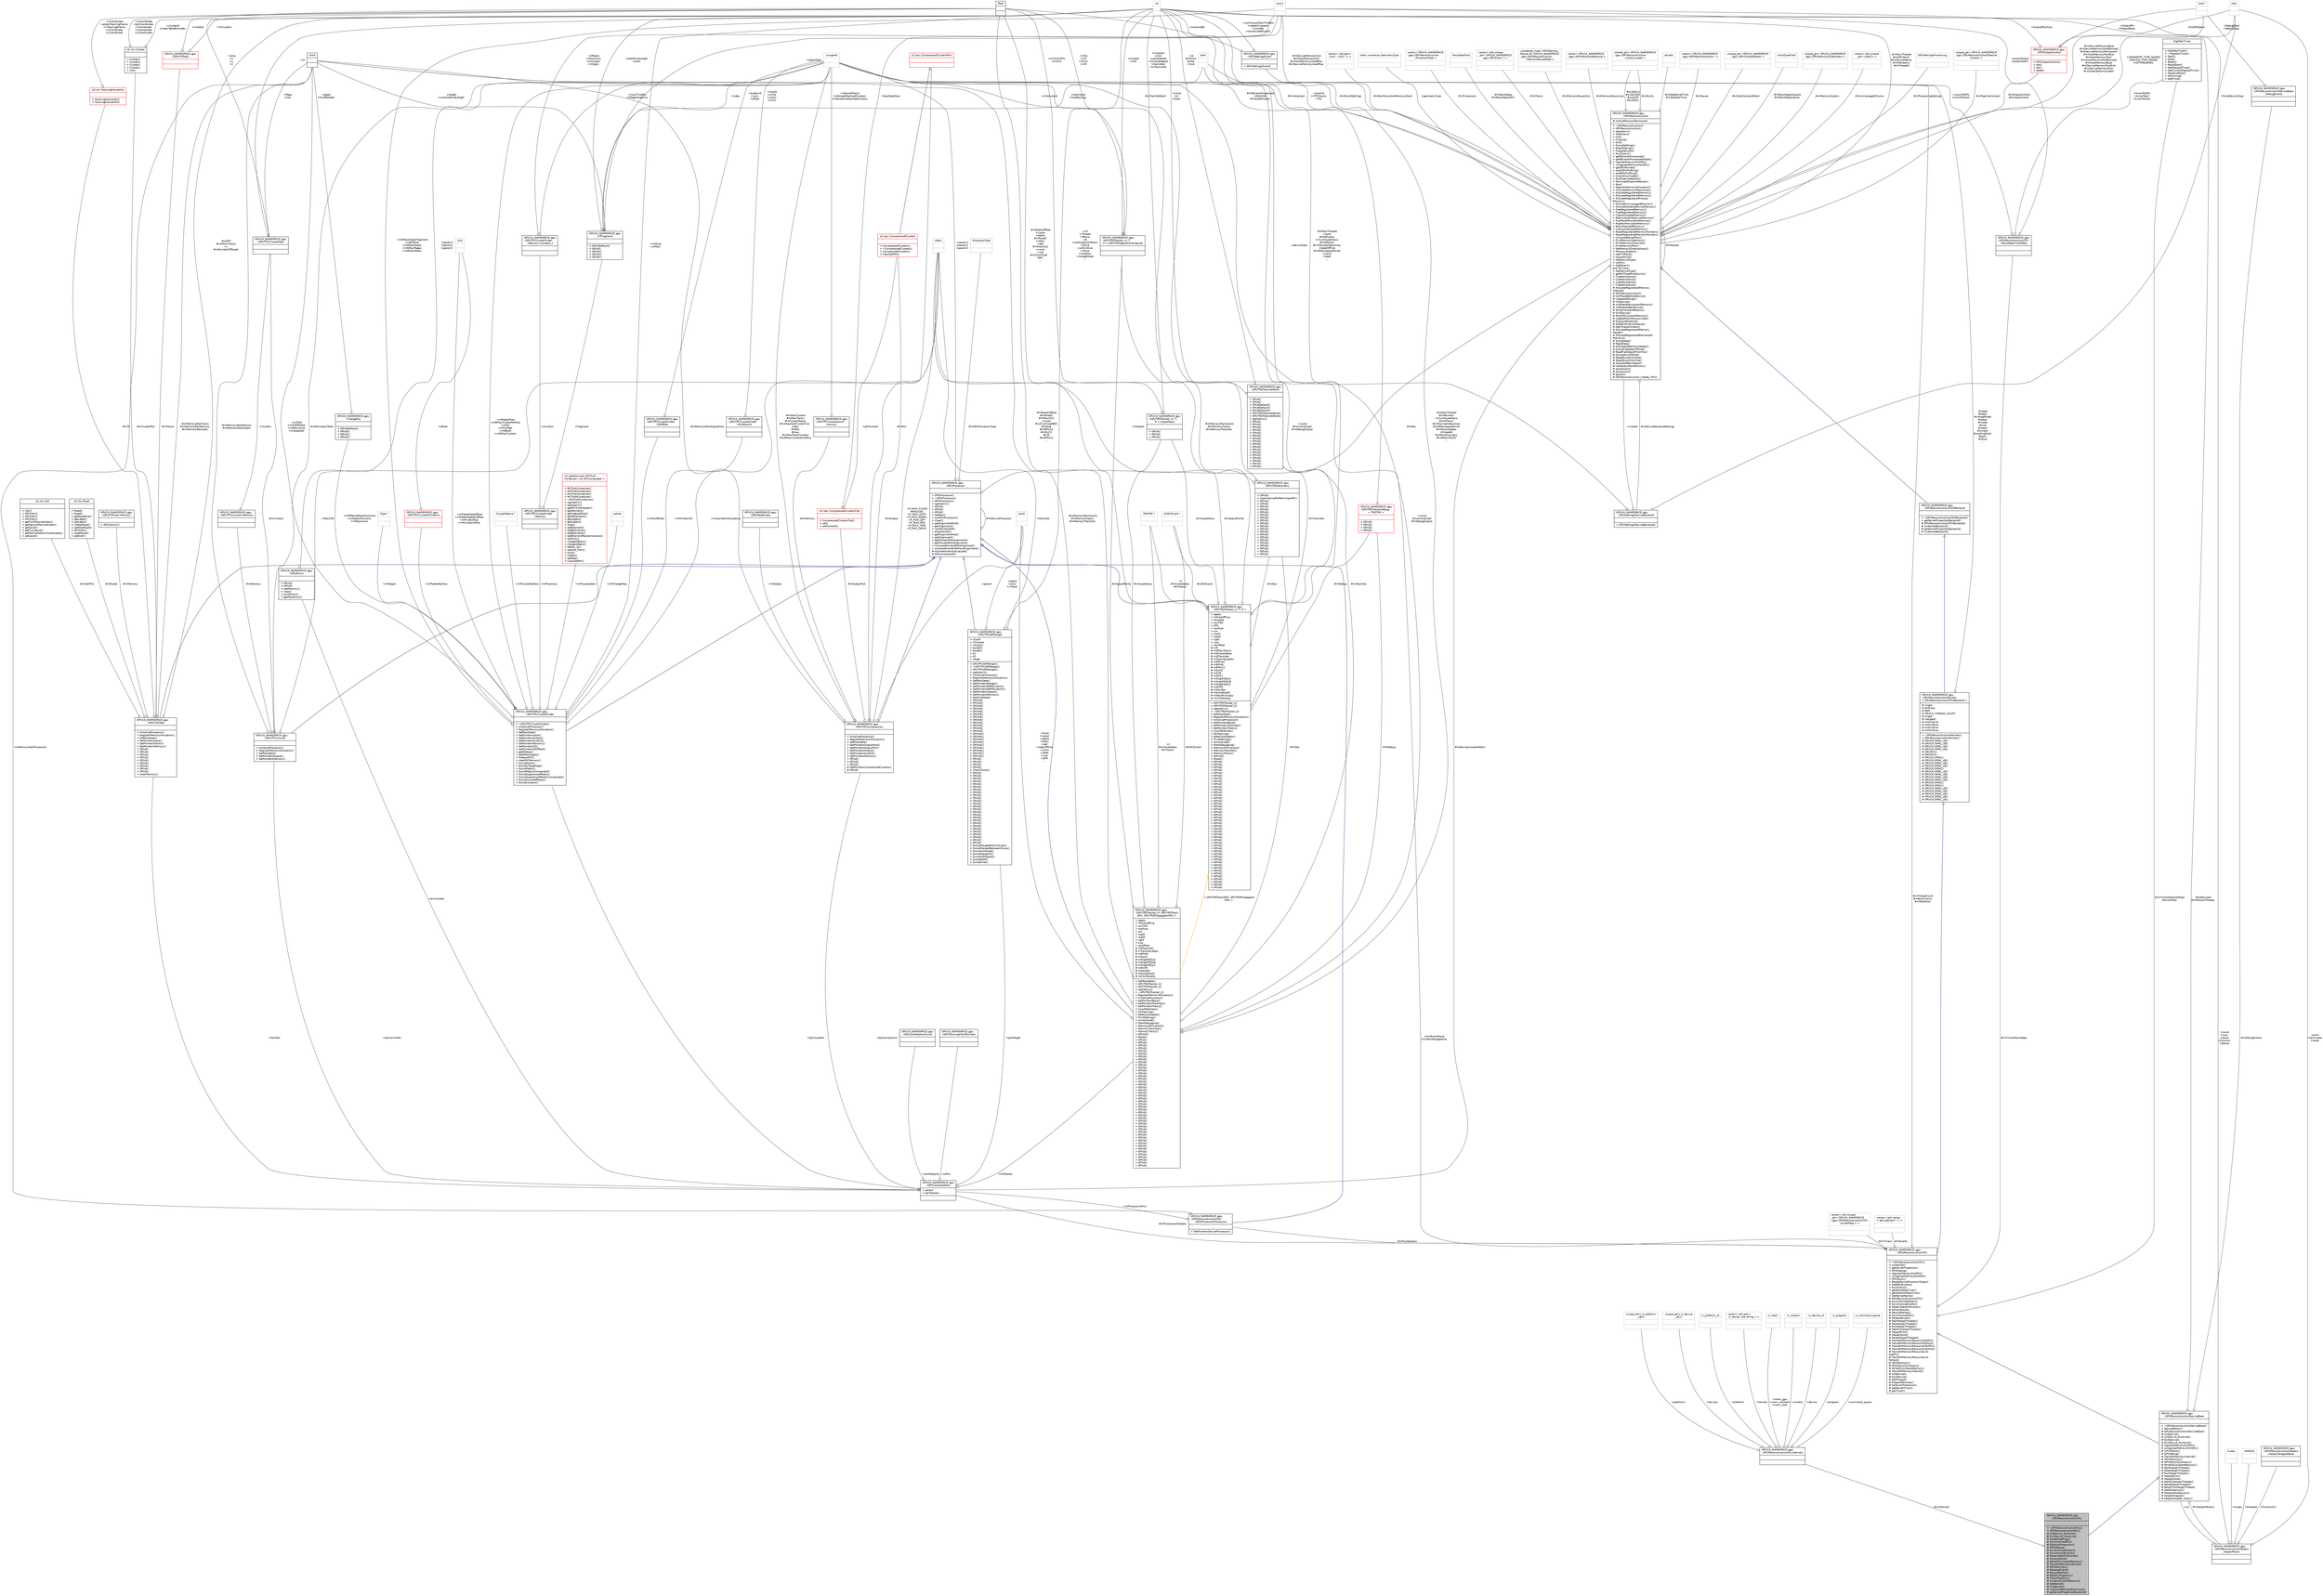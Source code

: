digraph "GPUCA_NAMESPACE::gpu::GPUReconstructionOCL"
{
 // INTERACTIVE_SVG=YES
  bgcolor="transparent";
  edge [fontname="Helvetica",fontsize="10",labelfontname="Helvetica",labelfontsize="10"];
  node [fontname="Helvetica",fontsize="10",shape=record];
  Node8 [label="{GPUCA_NAMESPACE::gpu\l::GPUReconstructionOCL\n||+ ~GPUReconstructionOCL()\l+ GPUReconstructionOCL()\l# InitDevice_Runtime()\l# ExitDevice_Runtime()\l# UpdateSettings()\l# SynchronizeGPU()\l# DoStuckProtection()\l# GPUDebug()\l# SynchronizeStream()\l# SynchronizeEvents()\l# StreamWaitForEvents()\l# IsEventDone()\l# WriteToConstantMemory()\l# TransferMemoryInternal()\l# GPUMemCpy()\l# ReleaseEvent()\l# RecordMarker()\l# GetOCLPrograms()\l# CheckPlatform()\l# ContextForAllPlatforms()\l# AddKernel()\l# FindKernel()\l# runKernelBackendCommon()\l# getKernelPropertiesBackend()\l}",height=0.2,width=0.4,color="black", fillcolor="grey75", style="filled", fontcolor="black"];
  Node9 -> Node8 [dir="back",color="midnightblue",fontsize="10",style="solid",arrowtail="onormal",fontname="Helvetica"];
  Node9 [label="{GPUCA_NAMESPACE::gpu\l::GPUReconstructionDeviceBase\n||+ ~GPUReconstructionDeviceBase()\l+ DeviceParam()\l# GPUReconstructionDeviceBase()\l# InitDevice()\l# InitDevice_Runtime()\l# ExitDevice()\l# ExitDevice_Runtime()\l# registerMemoryForGPU()\l# unregisterMemoryForGPU()\l# CPUTracker()\l# GPUDebug()\l# TransferMemoryInternal()\l# GPUMemCpy()\l# GPUMemCpyAlways()\l# WriteToConstantMemory()\l# StartHelperThreads()\l# StopHelperThreads()\l# RunHelperThreads()\l# HelperError()\l# HelperDone()\l# WaitForHelperThreads()\l# ResetHelperThreads()\l# ResetThisHelperThread()\l# GetGlobalLock()\l# ReleaseGlobalLock()\l# helperWrapper()\l# helperWrapper_static()\l}",height=0.2,width=0.4,color="black",URL="$d8/dcf/classGPUCA__NAMESPACE_1_1gpu_1_1GPUReconstructionDeviceBase.html"];
  Node10 -> Node9 [dir="back",color="midnightblue",fontsize="10",style="solid",arrowtail="onormal",fontname="Helvetica"];
  Node10 [label="{GPUCA_NAMESPACE::gpu\l::GPUReconstructionCPU\n||+ ~GPUReconstructionCPU()\l+ runKernel()\l+ getKernelProperties()\l+ GPUDebug()\l+ registerMemoryForGPU()\l+ unregisterMemoryForGPU()\l+ GPUStuck()\l+ ResetDeviceProcessorTypes()\l+ AddGPUEvents()\l+ RunChains()\l+ getRecoStepTimer()\l+ getGeneralStepTimer()\l+ GetKernelName()\l# GPUReconstructionCPU()\l# SynchronizeStream()\l# SynchronizeEvents()\l# StreamWaitForEvents()\l# IsEventDone()\l# RecordMarker()\l# SynchronizeGPU()\l# ReleaseEvent()\l# StartHelperThreads()\l# StopHelperThreads()\l# RunHelperThreads()\l# WaitForHelperThreads()\l# HelperError()\l# HelperDone()\l# ResetHelperThreads()\l# TransferMemoryResourceToGPU()\l# TransferMemoryResourceToHost()\l# TransferMemoryResourcesToGPU()\l# TransferMemoryResourcesToHost()\l# TransferMemoryResourceLink\lToGPU()\l# TransferMemoryResourceLink\lToHost()\l# GPUMemCpy()\l# GPUMemCpyAlways()\l# WriteToConstantMemory()\l# TransferMemoryInternal()\l# InitDevice()\l# ExitDevice()\l# GetThread()\l# PrepareTextures()\l# DoStuckProtection()\l# getKernelTimer()\l# getTimer()\l}",height=0.2,width=0.4,color="black",URL="$db/d88/classGPUCA__NAMESPACE_1_1gpu_1_1GPUReconstructionCPU.html"];
  Node11 -> Node10 [dir="back",color="midnightblue",fontsize="10",style="solid",arrowtail="onormal",fontname="Helvetica"];
  Node11 [label="{GPUCA_NAMESPACE::gpu\l::GPUReconstructionKernels\l\< GPUReconstructionCPUBackend \>\n|# single\l# allSlices\l# REG\l# GPUCA_THREAD_COUNT\l# single\l# mergeAll\l# withinSlice\l# withinSlice\l# withinSlice\l# withinSlice\l|+ ~GPUReconstructionKernels()\l+ GPUReconstructionKernels()\l# GPUCA_KRNL_LB()\l# GPUCA_KRNL_LB()\l# GPUCA_KRNL_LB()\l# GPUCA_KRNL_LB()\l# GPUPtr1()\l# GPUPtr2()\l# GPUCA_KRNL()\l# GPUCA_KRNL_LB()\l# GPUCA_KRNL_LB()\l# GPUCA_KRNL_LB()\l# GPUCA_KRNL()\l# GPUCA_KRNL_LB()\l# GPUCA_KRNL_LB()\l# GPUCA_KRNL_LB()\l# GPUCA_KRNL_LB()\l# GPUCA_KRNL()\l# GPUCA_KRNL()\l# GPUCA_KRNL_LB()\l# GPUCA_KRNL_LB()\l# GPUCA_KRNL_LB()\l# GPUCA_KRNL_LB()\l# GPUCA_KRNL_LB()\l}",height=0.2,width=0.4,color="black",URL="$d2/dc7/classGPUCA__NAMESPACE_1_1gpu_1_1GPUReconstructionKernels_3_01GPUReconstructionCPUBackend_01_4.html"];
  Node12 -> Node11 [dir="back",color="midnightblue",fontsize="10",style="solid",arrowtail="onormal",fontname="Helvetica"];
  Node12 [label="{GPUCA_NAMESPACE::gpu\l::GPUReconstructionCPUBackend\n||+ ~GPUReconstructionCPUBackend()\l+ getKernelPropertiesBackend()\l# GPUReconstructionCPUBackend()\l# runKernelBackend()\l# getKernelPropertiesBackend()\l# runKernelBackend()\l}",height=0.2,width=0.4,color="black",URL="$d2/d24/classGPUCA__NAMESPACE_1_1gpu_1_1GPUReconstructionCPUBackend.html"];
  Node13 -> Node12 [dir="back",color="midnightblue",fontsize="10",style="solid",arrowtail="onormal",fontname="Helvetica"];
  Node13 [label="{GPUCA_NAMESPACE::gpu\l::GPUReconstruction\n|# mHostMemoryPermanent\l|+ ~GPUReconstruction()\l+ GPUReconstruction()\l+ operator=()\l+ AddChain()\l+ Init()\l+ Finalize()\l+ Exit()\l+ DumpSettings()\l+ ReadSettings()\l+ PrepareEvent()\l+ RunChains()\l+ getNEventsProcessed()\l+ getNEventsProcessedInStat()\l+ registerMemoryForGPU()\l+ unregisterMemoryForGPU()\l+ getGPUPointer()\l+ startGPUProfiling()\l+ endGPUProfiling()\l+ CheckErrorCodes()\l+ RunPipelineWorker()\l+ TerminatePipelineWorker()\l+ Res()\l+ RegisterMemoryAllocation()\l+ AllocateMemoryResources()\l+ AllocateRegisteredMemory()\l+ AllocateRegisteredMemory()\l+ AllocateRegisteredForeign\lMemory()\l+ AllocateUnmanagedMemory()\l+ AllocateVolatileDeviceMemory()\l+ FreeRegisteredMemory()\l+ FreeRegisteredMemory()\l+ ClearAllocatedMemory()\l+ ReturnVolatileDeviceMemory()\l+ PushNonPersistentMemory()\l+ PopNonPersistentMemory()\l+ BlockStackedMemory()\l+ UnblockStackedMemory()\l+ ResetRegisteredMemoryPointers()\l+ ResetRegisteredMemoryPointers()\l+ ComputeReuseMax()\l+ PrintMemoryStatistics()\l+ PrintMemoryOverview()\l+ PrintMemoryMax()\l+ SetMemoryExternalInput()\l+ MemoryScalers()\l+ GetITSTraits()\l+ slavesExist()\l+ GetDeviceType()\l+ IsGPU()\l+ GetParam()\land 30 more...\l+ GetDeviceType()\l+ getNIOTypeMultiplicity()\l+ CreateInstance()\l+ CreateInstance()\l+ CreateInstance()\l+ CreateInstance()\l# AllocateRegisteredMemory\lInternal()\l# GPUReconstruction()\l# InitPhaseBeforeDevice()\l# UpdateSettings()\l# InitDevice()\l# InitPhasePermanentMemory()\l# InitPhaseAfterDevice()\l# WriteConstantParams()\l# ExitDevice()\l# WriteToConstantMemory()\l# UpdateMaxMemoryUsed()\l# EnqueuePipeline()\l# GetNextChainInQueue()\l# GetThreadContext()\l# AllocateRegisteredMemory\lHelper()\l# AllocateRegisteredPermanent\lMemory()\l# DumpData()\l# ReadData()\l# AllocateIOMemoryHelper()\l# DumpFlatObjectToFile()\l# ReadFlatObjectFromFile()\l# DumpStructToFile()\l# ReadStructFromFile()\l# ReadStructFromFile()\l# AvailableRecoSteps()\l# CanQueryMaxMemory()\l# processors()\l# processors()\l# param()\l# GPUReconstruction_Create_CPU()\l}",height=0.2,width=0.4,color="black",URL="$d6/df4/classGPUCA__NAMESPACE_1_1gpu_1_1GPUReconstruction.html"];
  Node14 -> Node13 [color="grey25",fontsize="10",style="solid",label=" #mUnmanagedChunks" ,arrowhead="odiamond",fontname="Helvetica"];
  Node14 [label="{vector\< std::unique\l_ptr\< char[]\> \>\n||}",height=0.2,width=0.4,color="grey75"];
  Node13 -> Node13 [color="grey25",fontsize="10",style="solid",label=" #mMaster" ,arrowhead="odiamond",fontname="Helvetica"];
  Node15 -> Node13 [color="grey25",fontsize="10",style="solid",label=" #mMemoryResources" ,arrowhead="odiamond",fontname="Helvetica"];
  Node15 [label="{vector\< GPUCA_NAMESPACE\l::gpu::GPUMemoryResource \>\n||}",height=0.2,width=0.4,color="grey75"];
  Node16 -> Node13 [color="grey25",fontsize="10",style="solid",label=" #sLibOCL2\n#sLibCUDA\n#sLibHIP\n#sLibOCL" ,arrowhead="odiamond",fontname="Helvetica"];
  Node16 [label="{shared_ptr\< GPUCA_NAMESPACE\l::gpu::GPUReconstruction\l::LibraryLoader \>\n||}",height=0.2,width=0.4,color="grey75"];
  Node17 -> Node13 [color="grey25",fontsize="10",style="solid",label=" #mStatKernelTime\n#mStatWallTime" ,arrowhead="odiamond",fontname="Helvetica"];
  Node17 [label="{double\n||}",height=0.2,width=0.4,color="grey75"];
  Node18 -> Node13 [color="grey25",fontsize="10",style="solid",label=" #mSlaves" ,arrowhead="odiamond",fontname="Helvetica"];
  Node18 [label="{vector\< GPUCA_NAMESPACE\l::gpu::GPUReconstruction * \>\n||}",height=0.2,width=0.4,color="grey75"];
  Node19 -> Node13 [color="grey25",fontsize="10",style="solid",label=" #mHostConstantMem" ,arrowhead="odiamond",fontname="Helvetica"];
  Node19 [label="{unique_ptr\< GPUCA_NAMESPACE\l::gpu::GPUConstantMem \>\n||}",height=0.2,width=0.4,color="grey75"];
  Node20 -> Node13 [color="grey25",fontsize="10",style="solid",label=" #mRecoStepsOutputs\n#mRecoStepsInputs" ,arrowhead="odiamond",fontname="Helvetica"];
  Node20 [label="{InOutTypeField\n||}",height=0.2,width=0.4,color="grey75"];
  Node21 -> Node13 [color="grey25",fontsize="10",style="solid",label=" #mMemoryScalers" ,arrowhead="odiamond",fontname="Helvetica"];
  Node21 [label="{unique_ptr\< GPUCA_NAMESPACE\l::gpu::GPUMemorySizeScalers \>\n||}",height=0.2,width=0.4,color="grey75"];
  Node22 -> Node13 [color="grey25",fontsize="10",style="solid",label=" #mOutputControl\n#mInputControl" ,arrowhead="odiamond",fontname="Helvetica"];
  Node22 [label="{GPUCA_NAMESPACE::gpu\l::GPUOutputControl\n||+ GPUOutputControl()\l+ set()\l+ set()\l+ reset()\l}",height=0.2,width=0.4,color="red",URL="$d4/d7c/structGPUCA__NAMESPACE_1_1gpu_1_1GPUOutputControl.html"];
  Node24 -> Node22 [color="grey25",fontsize="10",style="solid",label=" +EndOfSpace" ,arrowhead="odiamond",fontname="Helvetica"];
  Node24 [label="{char\n||}",height=0.2,width=0.4,color="grey75"];
  Node25 -> Node22 [color="grey25",fontsize="10",style="solid",label=" +OutputMaxSize" ,arrowhead="odiamond",fontname="Helvetica"];
  Node25 [label="{size_t\n||}",height=0.2,width=0.4,color="grey75"];
  Node27 -> Node22 [color="grey25",fontsize="10",style="solid",label=" +OutputPtr\n+OutputBase" ,arrowhead="odiamond",fontname="Helvetica"];
  Node27 [label="{void *\n||}",height=0.2,width=0.4,color="grey75"];
  Node24 -> Node13 [color="grey25",fontsize="10",style="solid",label=" +GEOMETRY_TYPE_NAMES\n+DEVICE_TYPE_NAMES\n+IOTYPENAMES" ,arrowhead="odiamond",fontname="Helvetica"];
  Node16 -> Node13 [color="grey25",fontsize="10",style="solid",label=" #mMyLib" ,arrowhead="odiamond",fontname="Helvetica"];
  Node28 -> Node13 [color="grey25",fontsize="10",style="solid",label=" #mEventSettings" ,arrowhead="odiamond",fontname="Helvetica"];
  Node28 [label="{GPUCA_NAMESPACE::gpu\l::GPUSettingsEvent\n||+ GPUSettingsEvent()\l}",height=0.2,width=0.4,color="black",URL="$d0/d50/structGPUCA__NAMESPACE_1_1gpu_1_1GPUSettingsEvent.html"];
  Node29 -> Node28 [color="grey25",fontsize="10",style="solid",label=" +solenoidBz" ,arrowhead="odiamond",fontname="Helvetica"];
  Node29 [label="{float\n||}",height=0.2,width=0.4,color="black",URL="$d4/dc3/classfloat.html"];
  Node30 -> Node28 [color="grey25",fontsize="10",style="solid",label=" +continuousMaxTimeBin\n+needsClusterer\n+constBz\n+homemadeEvents" ,arrowhead="odiamond",fontname="Helvetica"];
  Node30 [label="{int\n||}",height=0.2,width=0.4,color="grey75"];
  Node25 -> Node13 [color="grey25",fontsize="10",style="solid",label=" #mDeviceMemorySize\n#mHostMemorySize\n#mHostMemoryUsedMax\n#mDeviceMemoryUsedMax" ,arrowhead="odiamond",fontname="Helvetica"];
  Node31 -> Node13 [color="grey25",fontsize="10",style="solid",label=" #mProcessingSettings" ,arrowhead="odiamond",fontname="Helvetica"];
  Node31 [label="{GPUSettingsProcessing\n||}",height=0.2,width=0.4,color="grey75"];
  Node32 -> Node13 [color="grey25",fontsize="10",style="solid",label=" #mDeviceConstantMem" ,arrowhead="odiamond",fontname="Helvetica"];
  Node32 [label="{GPUCA_NAMESPACE::gpu\l::GPUConstantMem\n|+ param\l+ tpcTrackers\l|}",height=0.2,width=0.4,color="black",URL="$dc/d57/structGPUCA__NAMESPACE_1_1gpu_1_1GPUConstantMem.html"];
  Node33 -> Node32 [color="grey25",fontsize="10",style="solid",label=" +tpcClusterer" ,arrowhead="odiamond",fontname="Helvetica"];
  Node33 [label="{GPUCA_NAMESPACE::gpu\l::GPUTPCClusterFinder\n||+ ~GPUTPCClusterFinder()\l+ InitializeProcessor()\l+ RegisterMemoryAllocation()\l+ SetMaxData()\l+ SetPointersInput()\l+ SetPointersOutput()\l+ SetPointersScratch()\l+ SetPointersMemory()\l+ SetPointersZS()\l+ SetPointersZSOffset()\l+ getNSteps()\l+ SetNMaxDigits()\l+ PrepareMC()\l+ clearMCMemory()\l+ DumpDigits()\l+ DumpChargeMap()\l+ DumpPeaks()\l+ DumpPeaksCompacted()\l+ DumpSuppressedPeaks()\l+ DumpSuppressedPeaksCompacted()\l+ DumpCountedPeaks()\l+ DumpClusters()\l}",height=0.2,width=0.4,color="black",URL="$da/dac/classGPUCA__NAMESPACE_1_1gpu_1_1GPUTPCClusterFinder.html"];
  Node34 -> Node33 [dir="back",color="midnightblue",fontsize="10",style="solid",arrowtail="onormal",fontname="Helvetica"];
  Node34 [label="{GPUCA_NAMESPACE::gpu\l::GPUProcessor\n||+ GPUProcessor()\l+ ~GPUProcessor()\l+ GPUProcessor()\l+ operator=()\l+ GPUd()\l+ GPUd()\l+ GPUd()\l+ GetRec()\l+ InitGPUProcessor()\l+ Clear()\l+ getAlignmentMod()\l+ getAlignment()\l+ nextMultipleOf()\l+ alignPointer()\l+ getAlignmentMod()\l+ getAlignment()\l+ getPointerWithAlignment()\l+ getPointerWithAlignment()\l+ computePointerWithAlignment()\l+ computePointerWithoutAlignment()\l# AllocateAndInitializeLate()\l# GPUconstantref()\l}",height=0.2,width=0.4,color="black",URL="$d0/dd7/classGPUCA__NAMESPACE_1_1gpu_1_1GPUProcessor.html"];
  Node13 -> Node34 [color="grey25",fontsize="10",style="solid",label=" #mRec" ,arrowhead="odiamond",fontname="Helvetica"];
  Node34 -> Node34 [color="grey25",fontsize="10",style="solid",label=" #mDeviceProcessor" ,arrowhead="odiamond",fontname="Helvetica"];
  Node35 -> Node34 [color="grey25",fontsize="10",style="solid",label=" #mGPUProcessorType" ,arrowhead="odiamond",fontname="Helvetica"];
  Node35 [label="{ProcessorType\n||}",height=0.2,width=0.4,color="grey75"];
  Node36 -> Node34 [color="grey25",fontsize="10",style="solid",label=" +param1\n+param2\n+param3" ,arrowhead="odiamond",fontname="Helvetica"];
  Node36 [label="{unsigned\n||}",height=0.2,width=0.4,color="grey75"];
  Node37 -> Node33 [color="grey25",fontsize="10",style="solid",label=" +mMinMaxCN" ,arrowhead="odiamond",fontname="Helvetica"];
  Node37 [label="{GPUCA_NAMESPACE::gpu\l::GPUTPCClusterFinder\l::MinMaxCN\n||}",height=0.2,width=0.4,color="black",URL="$dc/dc6/structGPUCA__NAMESPACE_1_1gpu_1_1GPUTPCClusterFinder_1_1MinMaxCN.html"];
  Node36 -> Node37 [color="grey25",fontsize="10",style="solid",label=" +maxN\n+minN\n+maxC\n+minC" ,arrowhead="odiamond",fontname="Helvetica"];
  Node38 -> Node33 [color="grey25",fontsize="10",style="solid",label=" +mPmemory" ,arrowhead="odiamond",fontname="Helvetica"];
  Node38 [label="{GPUCA_NAMESPACE::gpu\l::GPUTPCClusterFinder\l::Memory\n||}",height=0.2,width=0.4,color="black",URL="$d6/d9c/structGPUCA__NAMESPACE_1_1gpu_1_1GPUTPCClusterFinder_1_1Memory.html"];
  Node39 -> Node38 [color="grey25",fontsize="10",style="solid",label=" +counters" ,arrowhead="odiamond",fontname="Helvetica"];
  Node39 [label="{GPUCA_NAMESPACE::gpu\l::GPUTPCClusterFinder\l::Memory::counters_t\n||}",height=0.2,width=0.4,color="black",URL="$d6/d42/structGPUCA__NAMESPACE_1_1gpu_1_1GPUTPCClusterFinder_1_1Memory_1_1counters__t.html"];
  Node25 -> Node39 [color="grey25",fontsize="10",style="solid",label=" +nPeaks\n+nPositions\n+nClusters\n+nDigits" ,arrowhead="odiamond",fontname="Helvetica"];
  Node36 -> Node39 [color="grey25",fontsize="10",style="solid",label=" +maxTimeBin\n+nPagesSubslice" ,arrowhead="odiamond",fontname="Helvetica"];
  Node40 -> Node38 [color="grey25",fontsize="10",style="solid",label=" +fragment" ,arrowhead="odiamond",fontname="Helvetica"];
  Node40 [label="{GPUCA_NAMESPACE::gpu\l::CfFragment\n||+ GPUdDefault()\l+ GPUd()\l+ GPUdi()\l+ GPUdi()\l+ GPUdi()\l}",height=0.2,width=0.4,color="black",URL="$db/d3d/structGPUCA__NAMESPACE_1_1gpu_1_1CfFragment.html"];
  Node41 -> Node40 [color="grey25",fontsize="10",style="solid",label=" +length\n+maxSubSliceLength" ,arrowhead="odiamond",fontname="Helvetica"];
  Node41 [label="{short\n||}",height=0.2,width=0.4,color="black",URL="$dc/d10/classshort.html"];
  Node25 -> Node40 [color="grey25",fontsize="10",style="solid",label=" +digitsStart" ,arrowhead="odiamond",fontname="Helvetica"];
  Node30 -> Node40 [color="grey25",fontsize="10",style="solid",label=" +totalSliceLength\n+start" ,arrowhead="odiamond",fontname="Helvetica"];
  Node42 -> Node40 [color="grey25",fontsize="10",style="solid",label=" +hasFuture\n+hasBacklog" ,arrowhead="odiamond",fontname="Helvetica"];
  Node42 [label="{bool\n||}",height=0.2,width=0.4,color="grey75"];
  Node36 -> Node40 [color="grey25",fontsize="10",style="solid",label=" +index" ,arrowhead="odiamond",fontname="Helvetica"];
  Node43 -> Node33 [color="grey25",fontsize="10",style="solid",label=" +mPfilteredPeakPositions\n+mPpeakPositions\n+mPpositions" ,arrowhead="odiamond",fontname="Helvetica"];
  Node43 [label="{GPUCA_NAMESPACE::gpu\l::ChargePos\n||+ GPUdDefault()\l+ GPUdi()\l+ GPUdi()\l+ GPUdi()\l}",height=0.2,width=0.4,color="black",URL="$dd/d68/structGPUCA__NAMESPACE_1_1gpu_1_1ChargePos.html"];
  Node41 -> Node43 [color="grey25",fontsize="10",style="solid",label=" +gpad\n+timePadded" ,arrowhead="odiamond",fontname="Helvetica"];
  Node41 -> Node33 [color="grey25",fontsize="10",style="solid",label=" +mZSId\n+mZSOffsetId\n+mMemoryId\n+mOutputId" ,arrowhead="odiamond",fontname="Helvetica"];
  Node44 -> Node33 [color="grey25",fontsize="10",style="solid",label=" +mPinputLabels" ,arrowhead="odiamond",fontname="Helvetica"];
  Node44 [label="{o2::dataformats::MCTruth\lContainer\< o2::MCCompLabel \>\n||+ MCTruthContainer()\l+ MCTruthContainer()\l+ MCTruthContainer()\l+ MCTruthContainer()\l+ ~MCTruthContainer()\l+ operator=()\l+ operator=()\l+ getMCTruthHeader()\l+ getElement()\l+ getIndexedSize()\l+ getNElements()\l+ getLabels()\l+ getLabels()\l+ clear()\l+ addElement()\l+ addElements()\l+ addElements()\l+ addElementRandomAccess()\l+ setFrom()\l+ mergeAtBack()\l+ mergeAtBack()\l+ flatten_to()\l+ restore_from()\l+ print()\l+ inflate()\l+ deflate()\l+ ClassDefNV()\l}",height=0.2,width=0.4,color="red",URL="$dc/daa/classo2_1_1dataformats_1_1MCTruthContainer.html"];
  Node25 -> Node33 [color="grey25",fontsize="10",style="solid",label=" +mNMaxDigitsFragment\n+mBufSize\n+mNMaxDigits\n+mNMaxPages\n+mNMaxPeaks" ,arrowhead="odiamond",fontname="Helvetica"];
  Node46 -> Node33 [color="grey25",fontsize="10",style="solid",label=" +mPchargeMap" ,arrowhead="odiamond",fontname="Helvetica"];
  Node46 [label="{ushort\n||}",height=0.2,width=0.4,color="grey75"];
  Node47 -> Node33 [color="grey25",fontsize="10",style="solid",label=" +mPdigits" ,arrowhead="odiamond",fontname="Helvetica"];
  Node47 [label="{Digit *\n||}",height=0.2,width=0.4,color="grey75"];
  Node30 -> Node33 [color="grey25",fontsize="10",style="solid",label=" +mISlice\n+mPbuf" ,arrowhead="odiamond",fontname="Helvetica"];
  Node48 -> Node33 [color="grey25",fontsize="10",style="solid",label=" +mPzsOffsets" ,arrowhead="odiamond",fontname="Helvetica"];
  Node48 [label="{GPUCA_NAMESPACE::gpu\l::GPUTPCClusterFinder\l::ZSOffset\n||}",height=0.2,width=0.4,color="black",URL="$da/d0d/structGPUCA__NAMESPACE_1_1gpu_1_1GPUTPCClusterFinder_1_1ZSOffset.html"];
  Node36 -> Node48 [color="grey25",fontsize="10",style="solid",label=" +endpoint\n+num\n+offset" ,arrowhead="odiamond",fontname="Helvetica"];
  Node49 -> Node33 [color="grey25",fontsize="10",style="solid",label=" +mPlabelDataOffset\n+mPlabelHeaderOffset\n+mPindexMap\n+mPclusterInRow" ,arrowhead="odiamond",fontname="Helvetica"];
  Node49 [label="{uint\n||}",height=0.2,width=0.4,color="grey75"];
  Node50 -> Node33 [color="grey25",fontsize="10",style="solid",label=" +mScanWorkGroupSize" ,arrowhead="odiamond",fontname="Helvetica"];
  Node50 [label="{static\n||}",height=0.2,width=0.4,color="grey75"];
  Node51 -> Node33 [color="grey25",fontsize="10",style="solid",label=" +mPclusterByRow" ,arrowhead="odiamond",fontname="Helvetica"];
  Node51 [label="{ClusterNative *\n||}",height=0.2,width=0.4,color="grey75"];
  Node36 -> Node33 [color="grey25",fontsize="10",style="solid",label=" +mPpeakMap\n+mNMaxClusterPerRow\n+mPzs\n+mPisPeak\n+mNBufs\n+mNMaxClusters" ,arrowhead="odiamond",fontname="Helvetica"];
  Node52 -> Node33 [color="grey25",fontsize="10",style="solid",label=" +mPlabelsByRow" ,arrowhead="odiamond",fontname="Helvetica"];
  Node52 [label="{GPUCA_NAMESPACE::gpu\l::GPUTPCClusterMCInterim\n||}",height=0.2,width=0.4,color="red",URL="$d4/d0e/structGPUCA__NAMESPACE_1_1gpu_1_1GPUTPCClusterMCInterim.html"];
  Node49 -> Node52 [color="grey25",fontsize="10",style="solid",label=" +offset" ,arrowhead="odiamond",fontname="Helvetica"];
  Node54 -> Node32 [color="grey25",fontsize="10",style="solid",label=" +itsFitter" ,arrowhead="odiamond",fontname="Helvetica"];
  Node54 [label="{GPUCA_NAMESPACE::gpu\l::GPUITSFitter\n||+ InitializeProcessor()\l+ RegisterMemoryAllocation()\l+ SetMaxData()\l+ SetPointersInput()\l+ SetPointersTracks()\l+ SetPointersMemory()\l+ GPUd()\l+ GPUd()\l+ GPUd()\l+ GPUd()\l+ GPUd()\l+ GPUd()\l+ GPUd()\l+ GPUd()\l+ GPUd()\l+ clearMemory()\l}",height=0.2,width=0.4,color="black",URL="$d8/df8/classGPUCA__NAMESPACE_1_1gpu_1_1GPUITSFitter.html"];
  Node34 -> Node54 [dir="back",color="midnightblue",fontsize="10",style="solid",arrowtail="onormal",fontname="Helvetica"];
  Node55 -> Node54 [color="grey25",fontsize="10",style="solid",label=" #mClusterPtrs" ,arrowhead="odiamond",fontname="Helvetica"];
  Node55 [label="{o2::its::Cluster\n||+ Cluster()\l+ Cluster()\l+ Cluster()\l+ Cluster()\l+ Init()\l}",height=0.2,width=0.4,color="black",URL="$d6/de3/structo2_1_1its_1_1Cluster.html"];
  Node29 -> Node55 [color="grey25",fontsize="10",style="solid",label=" +xCoordinate\n+phiCoordinate\n+rCoordinate\n+zCoordinate\n+yCoordinate" ,arrowhead="odiamond",fontname="Helvetica"];
  Node30 -> Node55 [color="grey25",fontsize="10",style="solid",label=" +clusterId\n+indexTableBinIndex" ,arrowhead="odiamond",fontname="Helvetica"];
  Node56 -> Node54 [color="grey25",fontsize="10",style="solid",label=" #mRoads" ,arrowhead="odiamond",fontname="Helvetica"];
  Node56 [label="{o2::its::Road\n||+ Road()\l+ Road()\l+ getRoadSize()\l+ getLabel()\l+ setLabel()\l+ isFakeRoad()\l+ setFakeRoad()\l+ GPUhdni()\l+ resetRoad()\l+ addCell()\l}",height=0.2,width=0.4,color="black",URL="$d2/d7f/classo2_1_1its_1_1Road.html"];
  Node57 -> Node54 [color="grey25",fontsize="10",style="solid",label=" #mMemory" ,arrowhead="odiamond",fontname="Helvetica"];
  Node57 [label="{GPUCA_NAMESPACE::gpu\l::GPUITSFitter::Memory\n||+ GPUAtomic()\l}",height=0.2,width=0.4,color="black",URL="$dc/ddc/structGPUCA__NAMESPACE_1_1gpu_1_1GPUITSFitter_1_1Memory.html"];
  Node58 -> Node54 [color="grey25",fontsize="10",style="solid",label=" #mTF" ,arrowhead="odiamond",fontname="Helvetica"];
  Node58 [label="{o2::its::TrackingFrameInfo\n||+ TrackingFrameInfo()\l+ TrackingFrameInfo()\l}",height=0.2,width=0.4,color="red",URL="$d2/d5f/structo2_1_1its_1_1TrackingFrameInfo.html"];
  Node29 -> Node58 [color="grey25",fontsize="10",style="solid",label=" +xCoordinate\n+alphaTrackingFrame\n+xTrackingFrame\n+zCoordinate\n+yCoordinate" ,arrowhead="odiamond",fontname="Helvetica"];
  Node41 -> Node54 [color="grey25",fontsize="10",style="solid",label=" #mMemoryResTracks\n#mMemoryResMemory\n#mMemoryResInput" ,arrowhead="odiamond",fontname="Helvetica"];
  Node30 -> Node54 [color="grey25",fontsize="10",style="solid",label=" #mNTF\n#mNMaxTracks\n+v\n#mNumberOfRoads" ,arrowhead="odiamond",fontname="Helvetica"];
  Node61 -> Node54 [color="grey25",fontsize="10",style="solid",label=" #mTracks" ,arrowhead="odiamond",fontname="Helvetica"];
  Node61 [label="{GPUCA_NAMESPACE::gpu\l::GPUITSTrack\n||}",height=0.2,width=0.4,color="red",URL="$dc/d9a/classGPUCA__NAMESPACE_1_1gpu_1_1GPUITSTrack.html"];
  Node29 -> Node61 [color="grey25",fontsize="10",style="solid",label=" +mAlpha" ,arrowhead="odiamond",fontname="Helvetica"];
  Node30 -> Node61 [color="grey25",fontsize="10",style="solid",label=" +mClusters" ,arrowhead="odiamond",fontname="Helvetica"];
  Node66 -> Node54 [color="grey25",fontsize="10",style="solid",label=" #mCellPtrs" ,arrowhead="odiamond",fontname="Helvetica"];
  Node66 [label="{o2::its::Cell\n||+ Cell()\l+ GPUhdni()\l+ GPUhdni()\l+ GPUhdni()\l+ getFirstTrackletIndex()\l+ getSecondTrackletIndex()\l+ getLevel()\l+ getCurvature()\l+ getNormalVectorCoordinates()\l+ setLevel()\l}",height=0.2,width=0.4,color="black",URL="$dd/d89/classo2_1_1its_1_1Cell.html"];
  Node67 -> Node32 [color="grey25",fontsize="10",style="solid",label=" +ioPtrs" ,arrowhead="odiamond",fontname="Helvetica"];
  Node67 [label="{GPUCA_NAMESPACE::gpu\l::GPUTrackingInOutPointers\n||}",height=0.2,width=0.4,color="black",URL="$d2/d7f/structGPUCA__NAMESPACE_1_1gpu_1_1GPUTrackingInOutPointers.html"];
  Node68 -> Node32 [color="grey25",fontsize="10",style="solid",label=" +tpcConverter" ,arrowhead="odiamond",fontname="Helvetica"];
  Node68 [label="{GPUCA_NAMESPACE::gpu\l::GPUTPCConvert\n||+ InitializeProcessor()\l+ RegisterMemoryAllocation()\l+ SetMaxData()\l+ SetPointersOutput()\l+ SetPointersMemory()\l}",height=0.2,width=0.4,color="black",URL="$d3/d6f/classGPUCA__NAMESPACE_1_1gpu_1_1GPUTPCConvert.html"];
  Node34 -> Node68 [dir="back",color="midnightblue",fontsize="10",style="solid",arrowtail="onormal",fontname="Helvetica"];
  Node41 -> Node68 [color="grey25",fontsize="10",style="solid",label=" #mMemoryResMemory\n#mMemoryResOutput" ,arrowhead="odiamond",fontname="Helvetica"];
  Node69 -> Node68 [color="grey25",fontsize="10",style="solid",label=" #mClusters" ,arrowhead="odiamond",fontname="Helvetica"];
  Node69 [label="{GPUCA_NAMESPACE::gpu\l::GPUTPCClusterData\n||}",height=0.2,width=0.4,color="black",URL="$de/d16/structGPUCA__NAMESPACE_1_1gpu_1_1GPUTPCClusterData.html"];
  Node29 -> Node69 [color="grey25",fontsize="10",style="solid",label=" +amp\n+x\n+y\n+z" ,arrowhead="odiamond",fontname="Helvetica"];
  Node41 -> Node69 [color="grey25",fontsize="10",style="solid",label=" +flags\n+row" ,arrowhead="odiamond",fontname="Helvetica"];
  Node30 -> Node69 [color="grey25",fontsize="10",style="solid",label=" +id" ,arrowhead="odiamond",fontname="Helvetica"];
  Node70 -> Node68 [color="grey25",fontsize="10",style="solid",label=" #mMemory" ,arrowhead="odiamond",fontname="Helvetica"];
  Node70 [label="{GPUCA_NAMESPACE::gpu\l::GPUTPCConvert::Memory\n||}",height=0.2,width=0.4,color="black",URL="$d4/d0e/structGPUCA__NAMESPACE_1_1gpu_1_1GPUTPCConvert_1_1Memory.html"];
  Node69 -> Node70 [color="grey25",fontsize="10",style="solid",label=" +clusters" ,arrowhead="odiamond",fontname="Helvetica"];
  Node36 -> Node68 [color="grey25",fontsize="10",style="solid",label=" #mNClustersTotal" ,arrowhead="odiamond",fontname="Helvetica"];
  Node50 -> Node68 [color="grey25",fontsize="10",style="solid",label=" +NSLICES" ,arrowhead="odiamond",fontname="Helvetica"];
  Node71 -> Node32 [color="grey25",fontsize="10",style="solid",label=" +trdTracker" ,arrowhead="odiamond",fontname="Helvetica"];
  Node71 [label="{GPUCA_NAMESPACE::gpu\l::GPUTRDTracker_t\< GPUTRDTrack\lGPU, GPUTRDPropagatorGPU \>\n|+ labels\l+ nTrkltsOffline\l+ covTRD\l+ rowSize\l+ cov\l+ roadY\l+ roadZ\l+ right\l+ size\l+ idxOffset\l# mNTracklets\l# mTrackletLabels\l# mRPhiB\l# mDyA2\l# mAngleToDyA\l# mAngleToDyB\l# mAngleToDyC\l# mMinPt\l# mMaxEta\l# mExtraRoadY\l# mChi2Penalty\l|+ SetMaxData()\l+ GPUTRDTracker_t()\l+ GPUTRDTracker_t()\l+ operator=()\l+ ~GPUTRDTracker_t()\l+ RegisterMemoryAllocation()\l+ InitializeProcessor()\l+ SetPointersBase()\l+ SetPointersTracklets()\l+ SetPointersTracks()\l+ CountMatches()\l+ DoTracking()\l+ SetNCandidates()\l+ PrintSettings()\l+ IsInitialized()\l+ StartDebugging()\l+ MemoryPermanent()\l+ MemoryTracklets()\l+ MemoryTracks()\l+ GPUhd()\l+ Reset()\l+ GPUd()\l+ GPUd()\l+ GPUd()\l+ GPUd()\l+ GPUd()\l+ GPUd()\l+ GPUd()\l+ GPUd()\l+ GPUd()\l+ GPUd()\l+ GPUd()\l+ GPUd()\l+ GPUd()\l+ GPUd()\l+ GPUd()\l+ GPUd()\l+ GPUd()\l+ GPUd()\l+ GPUd()\l+ GPUd()\l+ GPUd()\l+ GPUd()\l+ GPUd()\l+ GPUd()\l+ GPUd()\l+ GPUd()\l+ GPUd()\l+ GPUd()\l+ GPUd()\l+ GPUd()\l+ GPUd()\l+ GPUd()\l+ GPUd()\l+ GPUd()\l+ GPUd()\l+ GPUd()\l+ GPUd()\l+ GPUd()\l+ GPUd()\l+ GPUd()\l+ GPUd()\l+ GPUd()\l+ GPUd()\l+ GPUd()\l+ GPUd()\l+ GPUd()\l}",height=0.2,width=0.4,color="black",URL="$db/db5/classGPUCA__NAMESPACE_1_1gpu_1_1GPUTRDTracker__t.html"];
  Node34 -> Node71 [dir="back",color="midnightblue",fontsize="10",style="solid",arrowtail="onormal",fontname="Helvetica"];
  Node72 -> Node71 [color="grey25",fontsize="10",style="solid",label=" #mDebug" ,arrowhead="odiamond",fontname="Helvetica"];
  Node72 [label="{GPUCA_NAMESPACE::gpu\l::GPUTRDTrackerDebug\l\< TRDTRK \>\n||+ GPUd()\l+ GPUd()\l+ GPUd()\l+ GPUd()\l}",height=0.2,width=0.4,color="red",URL="$dd/d07/classGPUCA__NAMESPACE_1_1gpu_1_1GPUTRDTrackerDebug.html"];
  Node30 -> Node72 [color="grey25",fontsize="10",style="solid",label=" +trackId\n+nTPCtracks\n+iTrk" ,arrowhead="odiamond",fontname="Helvetica"];
  Node74 -> Node71 [color="grey25",fontsize="10",style="solid",label=" #mGeo" ,arrowhead="odiamond",fontname="Helvetica"];
  Node74 [label="{GPUCA_NAMESPACE::gpu\l::GPUTRDGeometry\n||+ GPUd()\l+ clearInternalBufferUniquePtr()\l+ GPUd()\l+ GPUd()\l+ GPUd()\l+ GPUd()\l+ GPUd()\l+ GPUd()\l+ GPUd()\l+ GPUd()\l+ GPUd()\l+ GPUd()\l+ GPUd()\l+ GPUd()\l+ GPUd()\l+ GPUd()\l+ GPUd()\l+ GPUd()\l+ GPUd()\l+ GPUd()\l+ GPUd()\l+ GPUd()\l}",height=0.2,width=0.4,color="black",URL="$d8/d19/classGPUCA__NAMESPACE_1_1gpu_1_1GPUTRDGeometry.html"];
  Node30 -> Node74 [color="grey25",fontsize="10",style="solid",label=" +const\n+st\n+stack" ,arrowhead="odiamond",fontname="Helvetica"];
  Node50 -> Node74 [color="grey25",fontsize="10",style="solid",label=" +kNstack" ,arrowhead="odiamond",fontname="Helvetica"];
  Node75 -> Node71 [color="grey25",fontsize="10",style="solid",label=" #mTracklets" ,arrowhead="odiamond",fontname="Helvetica"];
  Node75 [label="{GPUCA_NAMESPACE::gpu\l::GPUTRDTrackletWord\n||+ GPUd()\l+ GPUd()\l+ GPUdDefault()\l+ GPUdDefault()\l+ GPUdDefault()\l+ GPUTRDTrackletWord()\l+ GPUTRDTrackletWord()\l+ operator=()\l+ GPUd()\l+ GPUd()\l+ GPUd()\l+ GPUd()\l+ GPUd()\l+ GPUd()\l+ GPUd()\l+ GPUd()\l+ GPUd()\l+ GPUd()\l+ GPUd()\l+ GPUd()\l+ GPUd()\l+ GPUd()\l+ GPUd()\l+ GPUd()\l+ GPUd()\l}",height=0.2,width=0.4,color="black",URL="$d6/d2b/classGPUCA__NAMESPACE_1_1gpu_1_1GPUTRDTrackletWord.html"];
  Node30 -> Node75 [color="grey25",fontsize="10",style="solid",label=" +id\n#mHCId\n#mId\n+hcid" ,arrowhead="odiamond",fontname="Helvetica"];
  Node36 -> Node75 [color="grey25",fontsize="10",style="solid",label=" #mTrackletWord" ,arrowhead="odiamond",fontname="Helvetica"];
  Node76 -> Node71 [color="grey25",fontsize="10",style="solid",label=" #mHypothesis" ,arrowhead="odiamond",fontname="Helvetica"];
  Node76 [label="{GPUCA_NAMESPACE::gpu\l::GPUTRDTracker_t\< T,\l P \>::Hypothesis\n||+ GPUd()\l+ GPUd()\l+ GPUd()\l}",height=0.2,width=0.4,color="black",URL="$d5/dab/structGPUCA__NAMESPACE_1_1gpu_1_1GPUTRDTracker__t_1_1Hypothesis.html"];
  Node29 -> Node76 [color="grey25",fontsize="10",style="solid",label=" +mChi2YZPhi\n+mChi2" ,arrowhead="odiamond",fontname="Helvetica"];
  Node30 -> Node76 [color="grey25",fontsize="10",style="solid",label=" +mLayers\n+chi2\n+candidateId\n+mCandidateId\n+trackletId\n+mTrackletId" ,arrowhead="odiamond",fontname="Helvetica"];
  Node41 -> Node71 [color="grey25",fontsize="10",style="solid",label=" #mMemoryPermanent\n#mMemoryTracks\n#mMemoryTracklets" ,arrowhead="odiamond",fontname="Helvetica"];
  Node29 -> Node71 [color="grey25",fontsize="10",style="solid",label=" #mRadialOffset\n#mRoadZ\n#mMaxChi2\n+const\n#mZCorrCoefNRC\n#mDyB\n#mRPhiA2\n#mDyC2\n#mR\n#mRPhiC2\n..." ,arrowhead="odiamond",fontname="Helvetica"];
  Node77 -> Node71 [color="grey25",fontsize="10",style="solid",label=" +t\n#mCandidates\n#mTracks" ,arrowhead="odiamond",fontname="Helvetica"];
  Node77 [label="{TRDTRK *\n||}",height=0.2,width=0.4,color="grey75"];
  Node30 -> Node71 [color="grey25",fontsize="10",style="solid",label=" #mMaxThreads\n#mNEvents\n+nCurrHypothesis\n#mNTracks\n#mTrackletIndexArray\n#mNMaxSpacePoints\n#mNCandidates\n+threadId\n#mMaxMissingLy\n#mNMaxTracks\n..." ,arrowhead="odiamond",fontname="Helvetica"];
  Node42 -> Node71 [color="grey25",fontsize="10",style="solid",label=" +const\n#mIsInitialized\n#mDebugOutput" ,arrowhead="odiamond",fontname="Helvetica"];
  Node78 -> Node71 [color="grey25",fontsize="10",style="solid",label=" +layer\n+iLayer\n+alpha\n+zMax\n+det\n+labelOffline\n+const\n+label\n+snp\n+pTrk\n..." ,arrowhead="odiamond",fontname="Helvetica"];
  Node78 [label="{const\n||}",height=0.2,width=0.4,color="grey75"];
  Node79 -> Node71 [color="grey25",fontsize="10",style="solid",label=" #mMCEvent" ,arrowhead="odiamond",fontname="Helvetica"];
  Node79 [label="{AliMCEvent *\n||}",height=0.2,width=0.4,color="grey75"];
  Node80 -> Node71 [color="grey25",fontsize="10",style="solid",label=" #mSpacePoints" ,arrowhead="odiamond",fontname="Helvetica"];
  Node80 [label="{GPUCA_NAMESPACE::gpu\l::GPUTRDTracker_t\< T,\l P \>::GPUTRDSpacePointInternal\n||}",height=0.2,width=0.4,color="black",URL="$db/dd7/structGPUCA__NAMESPACE_1_1gpu_1_1GPUTRDTracker__t_1_1GPUTRDSpacePointInternal.html"];
  Node29 -> Node80 [color="grey25",fontsize="10",style="solid",label=" +mDy\n+mX\n+mCov\n+mR" ,arrowhead="odiamond",fontname="Helvetica"];
  Node30 -> Node80 [color="grey25",fontsize="10",style="solid",label=" +mLabel\n+mId" ,arrowhead="odiamond",fontname="Helvetica"];
  Node36 -> Node80 [color="grey25",fontsize="10",style="solid",label=" +mVolumeId" ,arrowhead="odiamond",fontname="Helvetica"];
  Node81 -> Node71 [dir="back",color="orange",fontsize="10",style="solid",label=" \< GPUTRDTrackGPU, GPUTRDPropagator\lGPU \>" ,fontname="Helvetica"];
  Node81 [label="{GPUCA_NAMESPACE::gpu\l::GPUTRDTracker_t\< T, P \>\n|+ labels\l+ nTrkltsOffline\l+ threadId\l+ covTRD\l+ pTrk\l+ rowSize\l+ cov\l+ roadY\l+ roadZ\l+ right\l+ size\l+ idxOffset\l# mR\l# mNMaxTracks\l# mNCandidates\l# mNTracklets\l# mTrackletLabels\l# mRPhiA2\l# mRPhiB\l# mRPhiC2\l# mDyA2\l# mDyB\l# mDyC2\l# mAngleToDyA\l# mAngleToDyB\l# mAngleToDyC\l# mMinPt\l# mMaxEta\l# mExtraRoadY\l# mMaxMissingLy\l# mChi2Penalty\l|+ GPUTRDTracker_t()\l+ GPUTRDTracker_t()\l+ operator=()\l+ ~GPUTRDTracker_t()\l+ SetMaxData()\l+ RegisterMemoryAllocation()\l+ InitializeProcessor()\l+ SetPointersBase()\l+ SetPointersTracklets()\l+ SetPointersTracks()\l+ CountMatches()\l+ DoTracking()\l+ SetNCandidates()\l+ PrintSettings()\l+ IsInitialized()\l+ StartDebugging()\l+ MemoryPermanent()\l+ MemoryTracklets()\l+ MemoryTracks()\l+ GPUhd()\l+ Reset()\l+ GPUd()\l+ GPUd()\l+ GPUd()\l+ GPUd()\l+ GPUd()\l+ GPUd()\l+ GPUd()\l+ GPUd()\l+ GPUd()\l+ GPUd()\l+ GPUd()\l+ GPUd()\l+ GPUd()\l+ GPUd()\l+ GPUd()\l+ GPUd()\l+ GPUd()\l+ GPUd()\l+ GPUd()\l+ GPUd()\l+ GPUd()\l+ GPUd()\l+ GPUd()\l+ GPUd()\l+ GPUd()\l+ GPUd()\l+ GPUd()\l+ GPUd()\l+ GPUd()\l+ GPUd()\l+ GPUd()\l+ GPUd()\l+ GPUd()\l+ GPUd()\l+ GPUd()\l+ GPUd()\l+ GPUd()\l+ GPUd()\l+ GPUd()\l+ GPUd()\l+ GPUd()\l+ GPUd()\l+ GPUd()\l+ GPUd()\l+ GPUd()\l+ GPUd()\l}",height=0.2,width=0.4,color="black",URL="$db/db5/classGPUCA__NAMESPACE_1_1gpu_1_1GPUTRDTracker__t.html"];
  Node34 -> Node81 [dir="back",color="midnightblue",fontsize="10",style="solid",arrowtail="onormal",fontname="Helvetica"];
  Node72 -> Node81 [color="grey25",fontsize="10",style="solid",label=" #mDebug" ,arrowhead="odiamond",fontname="Helvetica"];
  Node74 -> Node81 [color="grey25",fontsize="10",style="solid",label=" #mGeo" ,arrowhead="odiamond",fontname="Helvetica"];
  Node75 -> Node81 [color="grey25",fontsize="10",style="solid",label=" #mTracklets" ,arrowhead="odiamond",fontname="Helvetica"];
  Node76 -> Node81 [color="grey25",fontsize="10",style="solid",label=" #mHypothesis" ,arrowhead="odiamond",fontname="Helvetica"];
  Node41 -> Node81 [color="grey25",fontsize="10",style="solid",label=" #mMemoryPermanent\n#mMemoryTracks\n#mMemoryTracklets" ,arrowhead="odiamond",fontname="Helvetica"];
  Node29 -> Node81 [color="grey25",fontsize="10",style="solid",label=" #mRadialOffset\n+iLayer\n+alpha\n#mRoadZ\n+zMax\n+det\n#mMaxChi2\n+const\n+snp\n#mZCorrCoef\lNRC\n..." ,arrowhead="odiamond",fontname="Helvetica"];
  Node77 -> Node81 [color="grey25",fontsize="10",style="solid",label=" +t\n#mCandidates\n#mTracks" ,arrowhead="odiamond",fontname="Helvetica"];
  Node30 -> Node81 [color="grey25",fontsize="10",style="solid",label=" #mMaxThreads\n+layer\n#mNEvents\n+nCurrHypothesis\n#mNTracks\n#mTrackletIndexArray\n+labelOffline\n#mNMaxSpacePoints\n+const\n+label\n..." ,arrowhead="odiamond",fontname="Helvetica"];
  Node42 -> Node81 [color="grey25",fontsize="10",style="solid",label=" +const\n#mIsInitialized\n#mDebugOutput" ,arrowhead="odiamond",fontname="Helvetica"];
  Node79 -> Node81 [color="grey25",fontsize="10",style="solid",label=" #mMCEvent" ,arrowhead="odiamond",fontname="Helvetica"];
  Node80 -> Node81 [color="grey25",fontsize="10",style="solid",label=" #mSpacePoints" ,arrowhead="odiamond",fontname="Helvetica"];
  Node82 -> Node32 [color="grey25",fontsize="10",style="solid",label=" +errorCodes" ,arrowhead="odiamond",fontname="Helvetica"];
  Node82 [label="{GPUCA_NAMESPACE::gpu\l::GPUErrors\n||+ GPUd()\l+ GPUd()\l+ setMemory()\l+ clear()\l+ printErrors()\l+ getMaxErrors()\l}",height=0.2,width=0.4,color="black",URL="$db/d11/classGPUCA__NAMESPACE_1_1gpu_1_1GPUErrors.html"];
  Node36 -> Node82 [color="grey25",fontsize="10",style="solid",label=" +param1\n+param2\n+param3" ,arrowhead="odiamond",fontname="Helvetica"];
  Node83 -> Node32 [color="grey25",fontsize="10",style="solid",label=" +calibObjects" ,arrowhead="odiamond",fontname="Helvetica"];
  Node83 [label="{GPUCA_NAMESPACE::gpu\l::GPUCalibObjectsConst\n||}",height=0.2,width=0.4,color="black",URL="$d5/d6e/structGPUCA__NAMESPACE_1_1gpu_1_1GPUCalibObjectsConst.html"];
  Node84 -> Node32 [color="grey25",fontsize="10",style="solid",label=" +tpcCompressor" ,arrowhead="odiamond",fontname="Helvetica"];
  Node84 [label="{GPUCA_NAMESPACE::gpu\l::GPUTPCCompression\n||+ InitializeProcessor()\l+ RegisterMemoryAllocation()\l+ SetMaxData()\l+ SetPointersOutputHost()\l+ SetPointersOutputPtrs()\l+ SetPointersOutput()\l+ SetPointersScratch()\l+ SetPointersMemory()\l+ GPUd()\l+ GPUd()\l+ GPUd()\l# SetPointersCompressedClusters()\l# GPUd()\l}",height=0.2,width=0.4,color="black",URL="$d0/da0/classGPUCA__NAMESPACE_1_1gpu_1_1GPUTPCCompression.html"];
  Node34 -> Node84 [dir="back",color="midnightblue",fontsize="10",style="solid",arrowtail="onormal",fontname="Helvetica"];
  Node85 -> Node84 [color="grey25",fontsize="10",style="solid",label=" #mPtrs" ,arrowhead="odiamond",fontname="Helvetica"];
  Node85 [label="{o2::tpc::CompressedClustersPtrs\n||}",height=0.2,width=0.4,color="red",URL="$dd/d10/structo2_1_1tpc_1_1CompressedClustersPtrs.html"];
  Node41 -> Node84 [color="grey25",fontsize="10",style="solid",label=" #mMemoryResOutputHost" ,arrowhead="odiamond",fontname="Helvetica"];
  Node92 -> Node84 [color="grey25",fontsize="10",style="solid",label=" #mMemory" ,arrowhead="odiamond",fontname="Helvetica"];
  Node92 [label="{GPUCA_NAMESPACE::gpu\l::GPUTPCCompression::\lmemory\n||}",height=0.2,width=0.4,color="black",URL="$d1/d52/structGPUCA__NAMESPACE_1_1gpu_1_1GPUTPCCompression_1_1memory.html"];
  Node36 -> Node92 [color="grey25",fontsize="10",style="solid",label=" +nStoredTracks\n+nStoredAttachedClusters\n+nStoredUnattachedClusters" ,arrowhead="odiamond",fontname="Helvetica"];
  Node93 -> Node84 [color="grey25",fontsize="10",style="solid",label=" +mOutput" ,arrowhead="odiamond",fontname="Helvetica"];
  Node93 [label="{GPUCA_NAMESPACE::gpu\l::GPUFakeEmpty\n||}",height=0.2,width=0.4,color="black",URL="$d7/ddf/classGPUCA__NAMESPACE_1_1gpu_1_1GPUFakeEmpty.html"];
  Node36 -> Node84 [color="grey25",fontsize="10",style="solid",label=" #mMaxClusters\n#mMaxTracks\n#mClusterStatus\n#mAttachedClusterFirst\lIndex\n#nBits\n#max\n#mMaxTrackClusters\n#mNMaxClusterSliceRow" ,arrowhead="odiamond",fontname="Helvetica"];
  Node94 -> Node84 [color="grey25",fontsize="10",style="solid",label=" #mOutputFlat" ,arrowhead="odiamond",fontname="Helvetica"];
  Node94 [label="{o2::tpc::CompressedClustersFlat\n||+ CompressedClustersFlat()\l+ set()\l+ setForward()\l}",height=0.2,width=0.4,color="red",URL="$dd/d43/structo2_1_1tpc_1_1CompressedClustersFlat.html"];
  Node25 -> Node94 [color="grey25",fontsize="10",style="solid",label=" +totalDataSize" ,arrowhead="odiamond",fontname="Helvetica"];
  Node98 -> Node94 [color="grey25",fontsize="10",style="solid",label=" +ptrForward" ,arrowhead="odiamond",fontname="Helvetica"];
  Node98 [label="{o2::tpc::CompressedClusters\n||+ CompressedClusters()\l+ ~CompressedClusters()\l+ CompressedClusters()\l+ ClassDefNV()\l}",height=0.2,width=0.4,color="red",URL="$d6/d95/structo2_1_1tpc_1_1CompressedClusters.html"];
  Node85 -> Node98 [dir="back",color="midnightblue",fontsize="10",style="solid",arrowtail="onormal",fontname="Helvetica"];
  Node78 -> Node84 [color="grey25",fontsize="10",style="solid",label=" +param" ,arrowhead="odiamond",fontname="Helvetica"];
  Node50 -> Node84 [color="grey25",fontsize="10",style="solid",label=" +P_MAX_FLAGS\n#NSLICES\n+P_MAX_QTOT\n+P_MAX_SIGMA\n+P_MAX_QPT\n+P_MAX_PAD\n+P_MAX_TIME\n+P_MAX_QMAX" ,arrowhead="odiamond",fontname="Helvetica"];
  Node98 -> Node84 [color="grey25",fontsize="10",style="solid",label=" #mOutput" ,arrowhead="odiamond",fontname="Helvetica"];
  Node99 -> Node32 [color="grey25",fontsize="10",style="solid",label=" +tpcMerger" ,arrowhead="odiamond",fontname="Helvetica"];
  Node99 [label="{GPUCA_NAMESPACE::gpu\l::GPUTPCGMMerger\n|+ sliceTr\l+ nThreads\l+ nOutput\l+ border0\l+ border1\l+ b1\l+ b2\l+ range\l|+ GPUTPCGMMerger()\l+ ~GPUTPCGMMerger()\l+ GPUTPCGMMerger()\l+ operator=()\l+ InitializeProcessor()\l+ RegisterMemoryAllocation()\l+ SetMaxData()\l+ SetPointersMerger()\l+ SetPointersRefitScratch()\l+ SetPointersRefitScratch2()\l+ SetPointersOutput()\l+ SetPointersMemory()\l+ SetSliceData()\l+ GPUhd()\l+ GPUhd()\l+ GPUhd()\l+ GPUhd()\l+ GPUhd()\l+ GPUhd()\l+ GPUhd()\l+ GPUhd()\l+ GPUhd()\l+ GPUhd()\l+ GPUhd()\l+ GPUhd()\l+ GPUhdi()\l+ GPUhdi()\l+ GPUhdi()\l+ GPUhdi()\l+ GPUhdi()\l+ GPUhdi()\l+ GPUhdi()\l+ GPUhdi()\l+ GPUhdi()\l+ GPUd()\l+ GPUd()\l+ GPUd()\l+ GPUd()\l+ CheckSlices()\l+ GPUd()\l+ GPUd()\l+ GPUd()\l+ GPUd()\l+ GPUd()\l+ GPUd()\l+ GPUd()\l+ GPUd()\l+ GPUd()\l+ GPUd()\l+ GPUd()\l+ GPUd()\l+ GPUd()\l+ GPUd()\l+ GPUd()\l+ GPUd()\l+ GPUd()\l+ GPUd()\l+ GPUd()\l+ GPUd()\l+ GPUd()\l+ GPUd()\l+ GPUd()\l+ GPUd()\l+ GPUd()\l+ GPUd()\l+ DumpMergedWithinSlices()\l+ DumpMergedBetweenSlices()\l+ DumpCollected()\l+ DumpMergeCE()\l+ DumpFitPrepare()\l+ DumpRefit()\l+ DumpFinal()\l}",height=0.2,width=0.4,color="black",URL="$d5/d35/classGPUCA__NAMESPACE_1_1gpu_1_1GPUTPCGMMerger.html"];
  Node34 -> Node99 [dir="back",color="midnightblue",fontsize="10",style="solid",arrowtail="onormal",fontname="Helvetica"];
  Node30 -> Node99 [color="grey25",fontsize="10",style="solid",label=" +n2\n+iThread\n+iBlock\n+N\n+useOrigTrackParam\n+jSlice\n+withinSlice\n+iSlice\n+cmpMax\n+mergeMode\n..." ,arrowhead="odiamond",fontname="Helvetica"];
  Node78 -> Node99 [color="grey25",fontsize="10",style="solid",label=" +alpha\n+slice\n+inTrack" ,arrowhead="odiamond",fontname="Helvetica"];
  Node50 -> Node99 [color="grey25",fontsize="10",style="solid",label=" +NSLICES" ,arrowhead="odiamond",fontname="Helvetica"];
  Node100 -> Node13 [color="grey25",fontsize="10",style="solid",label=" #mPipelineContext" ,arrowhead="odiamond",fontname="Helvetica"];
  Node100 [label="{unique_ptr\< GPUCA_NAMESPACE\l::gpu::GPUReconstructionPipeline\lContext \>\n||}",height=0.2,width=0.4,color="grey75"];
  Node101 -> Node13 [color="grey25",fontsize="10",style="solid",label=" #mNonPersistentMemoryStack" ,arrowhead="odiamond",fontname="Helvetica"];
  Node101 [label="{vector\< std::pair\<\l void *, void * \> \>\n||}",height=0.2,width=0.4,color="grey75"];
  Node30 -> Node13 [color="grey25",fontsize="10",style="solid",label=" #mMaxThreads\n#mGPUStuck\n#mDeviceName\n#mNStreams\n#mThreadId" ,arrowhead="odiamond",fontname="Helvetica"];
  Node102 -> Node13 [color="grey25",fontsize="10",style="solid",label=" +geometryType" ,arrowhead="odiamond",fontname="Helvetica"];
  Node102 [label="{static constexpr GeometryType\n||}",height=0.2,width=0.4,color="grey75"];
  Node42 -> Node13 [color="grey25",fontsize="10",style="solid",label=" #mInitialized" ,arrowhead="odiamond",fontname="Helvetica"];
  Node103 -> Node13 [color="grey25",fontsize="10",style="solid",label=" #mDeviceBackendSettings" ,arrowhead="odiamond",fontname="Helvetica"];
  Node103 [label="{GPUCA_NAMESPACE::gpu\l::GPUSettingsDeviceBackend\n||+ GPUSettingsDeviceBackend()\l}",height=0.2,width=0.4,color="black",URL="$dd/dc7/structGPUCA__NAMESPACE_1_1gpu_1_1GPUSettingsDeviceBackend.html"];
  Node13 -> Node103 [color="grey25",fontsize="10",style="solid",label=" +master" ,arrowhead="odiamond",fontname="Helvetica"];
  Node24 -> Node103 [color="grey25",fontsize="10",style="solid",label=" +forceDeviceType" ,arrowhead="odiamond",fontname="Helvetica"];
  Node36 -> Node103 [color="grey25",fontsize="10",style="solid",label=" +deviceType" ,arrowhead="odiamond",fontname="Helvetica"];
  Node104 -> Node13 [color="grey25",fontsize="10",style="solid",label=" #mProcessors" ,arrowhead="odiamond",fontname="Helvetica"];
  Node104 [label="{vector\< GPUCA_NAMESPACE\l::gpu::GPUReconstruction\l::ProcessorData \>\n||}",height=0.2,width=0.4,color="grey75"];
  Node105 -> Node13 [color="grey25",fontsize="10",style="solid",label=" #mRecoSteps\n#mRecoStepsGPU" ,arrowhead="odiamond",fontname="Helvetica"];
  Node105 [label="{RecoStepField\n||}",height=0.2,width=0.4,color="grey75"];
  Node106 -> Node13 [color="grey25",fontsize="10",style="solid",label=" #mChains" ,arrowhead="odiamond",fontname="Helvetica"];
  Node106 [label="{vector\< std::unique\l_ptr\< GPUCA_NAMESPACE\l::gpu::GPUChain \> \>\n||}",height=0.2,width=0.4,color="grey75"];
  Node36 -> Node13 [color="grey25",fontsize="10",style="solid",label=" #mNEventsProcessed\n+NSLICES\n#mStatNEvents" ,arrowhead="odiamond",fontname="Helvetica"];
  Node107 -> Node13 [color="grey25",fontsize="10",style="solid",label=" #mMemoryReuse1to1" ,arrowhead="odiamond",fontname="Helvetica"];
  Node107 [label="{unordered_map\< GPUMemory\lReuse::ID, GPUCA_NAMESPACE\l::gpu::GPUReconstruction\l::MemoryReuseMeta \>\n||}",height=0.2,width=0.4,color="grey75"];
  Node27 -> Node13 [color="grey25",fontsize="10",style="solid",label=" #mDeviceMemoryBase\n#mDeviceMemoryPoolBlocked\n#mDeviceMemoryPermanent\n#mHostMemoryPoolEnd\n#mHostMemoryPool\n#mHostMemoryPoolBlocked\n#mHostMemoryBase\n#mDeviceMemoryPoolEnd\n#mDeviceMemoryPool\n#mVolatileMemoryStart\n..." ,arrowhead="odiamond",fontname="Helvetica"];
  Node36 -> Node11 [color="grey25",fontsize="10",style="solid",label=" #step0\n#step1\n#mergeMode\n#step2\n#mode\n#size\n#step4\n#simple\n#useOrigTrack\lParam\n#iSlice\n..." ,arrowhead="odiamond",fontname="Helvetica"];
  Node108 -> Node10 [color="grey25",fontsize="10",style="solid",label=" #mProcShadow" ,arrowhead="odiamond",fontname="Helvetica"];
  Node108 [label="{GPUCA_NAMESPACE::gpu\l::GPUReconstructionCPU\l::GPUProcessorProcessors\n||+ SetPointersDeviceProcessor()\l}",height=0.2,width=0.4,color="black",URL="$d2/d83/structGPUCA__NAMESPACE_1_1gpu_1_1GPUReconstructionCPU_1_1GPUProcessorProcessors.html"];
  Node34 -> Node108 [dir="back",color="midnightblue",fontsize="10",style="solid",arrowtail="onormal",fontname="Helvetica"];
  Node41 -> Node108 [color="grey25",fontsize="10",style="solid",label=" +mMemoryResProcessors" ,arrowhead="odiamond",fontname="Helvetica"];
  Node32 -> Node108 [color="grey25",fontsize="10",style="solid",label=" +mProcessorsProc" ,arrowhead="odiamond",fontname="Helvetica"];
  Node109 -> Node10 [color="grey25",fontsize="10",style="solid",label=" #mTimersRecoSteps" ,arrowhead="odiamond",fontname="Helvetica"];
  Node109 [label="{GPUCA_NAMESPACE::gpu\l::GPUReconstructionCPU\l::RecoStepTimerMeta\n||}",height=0.2,width=0.4,color="black",URL="$d1/d8a/structGPUCA__NAMESPACE_1_1gpu_1_1GPUReconstructionCPU_1_1RecoStepTimerMeta.html"];
  Node25 -> Node109 [color="grey25",fontsize="10",style="solid",label=" +bytesToHost\n+bytesToGPU" ,arrowhead="odiamond",fontname="Helvetica"];
  Node36 -> Node109 [color="grey25",fontsize="10",style="solid",label=" +countToGPU\n+countToHost" ,arrowhead="odiamond",fontname="Helvetica"];
  Node110 -> Node109 [color="grey25",fontsize="10",style="solid",label=" +timerToGPU\n+timerTotal\n+timerToHost" ,arrowhead="odiamond",fontname="Helvetica"];
  Node110 [label="{HighResTimer\n||+ HighResTimer()\l+ ~HighResTimer()\l+ Start()\l+ Stop()\l+ Reset()\l+ ResetStart()\l+ GetElapsedTime()\l+ GetCurrentElapsedTime()\l+ StopAndStart()\l+ IsRunning()\l+ AddTime()\l}",height=0.2,width=0.4,color="black",URL="$da/dd8/classHighResTimer.html"];
  Node32 -> Node10 [color="grey25",fontsize="10",style="solid",label=" #mProcessorsShadow" ,arrowhead="odiamond",fontname="Helvetica"];
  Node111 -> Node10 [color="grey25",fontsize="10",style="solid",label=" #mTimers" ,arrowhead="odiamond",fontname="Helvetica"];
  Node111 [label="{vector\< std::unique\l_ptr\< GPUCA_NAMESPACE\l::gpu::GPUReconstructionCPU\l::timerMeta \> \>\n||}",height=0.2,width=0.4,color="grey75"];
  Node36 -> Node10 [color="grey25",fontsize="10",style="solid",label=" #mThreadCount\n#mBlockCount\n#mWarpSize" ,arrowhead="odiamond",fontname="Helvetica"];
  Node50 -> Node10 [color="grey25",fontsize="10",style="solid",label=" +krnlEventNone\n+krnlRunRangeNone" ,arrowhead="odiamond",fontname="Helvetica"];
  Node112 -> Node10 [color="grey25",fontsize="10",style="solid",label=" #mEvents" ,arrowhead="odiamond",fontname="Helvetica"];
  Node112 [label="{vector\< std::vector\l\< deviceEvent * \> \>\n||}",height=0.2,width=0.4,color="grey75"];
  Node110 -> Node10 [color="grey25",fontsize="10",style="solid",label=" #mTimersGeneralSteps\n#timerTotal" ,arrowhead="odiamond",fontname="Helvetica"];
  Node113 -> Node9 [color="grey25",fontsize="10",style="solid",label=" #mHelperParams" ,arrowhead="odiamond",fontname="Helvetica"];
  Node113 [label="{GPUCA_NAMESPACE::gpu\l::GPUReconstructionHelpers\l::helperParam\n||}",height=0.2,width=0.4,color="black",URL="$d0/d65/structGPUCA__NAMESPACE_1_1gpu_1_1GPUReconstructionHelpers_1_1helperParam.html"];
  Node9 -> Node113 [color="grey25",fontsize="10",style="solid",label=" +cls" ,arrowhead="odiamond",fontname="Helvetica"];
  Node24 -> Node113 [color="grey25",fontsize="10",style="solid",label=" +error\n+terminate\n+reset" ,arrowhead="odiamond",fontname="Helvetica"];
  Node114 -> Node113 [color="grey25",fontsize="10",style="solid",label=" +mutex" ,arrowhead="odiamond",fontname="Helvetica"];
  Node114 [label="{mutex\n||}",height=0.2,width=0.4,color="grey75"];
  Node30 -> Node113 [color="grey25",fontsize="10",style="solid",label=" +count\n+num\n+done\n+function\n+phase" ,arrowhead="odiamond",fontname="Helvetica"];
  Node115 -> Node113 [color="grey25",fontsize="10",style="solid",label=" +threadId" ,arrowhead="odiamond",fontname="Helvetica"];
  Node115 [label="{HANDLE\n||}",height=0.2,width=0.4,color="grey75"];
  Node116 -> Node113 [color="grey25",fontsize="10",style="solid",label=" +functionCls" ,arrowhead="odiamond",fontname="Helvetica"];
  Node116 [label="{GPUCA_NAMESPACE::gpu\l::GPUReconstructionHelpers\l::helperDelegateBase\n||}",height=0.2,width=0.4,color="black",URL="$d2/dab/classGPUCA__NAMESPACE_1_1gpu_1_1GPUReconstructionHelpers_1_1helperDelegateBase.html"];
  Node30 -> Node9 [color="grey25",fontsize="10",style="solid",label=" #mDeviceId\n#mNSlaveThreads" ,arrowhead="odiamond",fontname="Helvetica"];
  Node117 -> Node9 [color="grey25",fontsize="10",style="solid",label=" #mDebugEvents" ,arrowhead="odiamond",fontname="Helvetica"];
  Node117 [label="{GPUCA_NAMESPACE::gpu\l::GPUReconstructionDeviceBase\l::DebugEvents\n||}",height=0.2,width=0.4,color="black",URL="$d0/db9/structGPUCA__NAMESPACE_1_1gpu_1_1GPUReconstructionDeviceBase_1_1DebugEvents.html"];
  Node27 -> Node117 [color="grey25",fontsize="10",style="solid",label=" +DebugStart\n+DebugStop" ,arrowhead="odiamond",fontname="Helvetica"];
  Node118 -> Node8 [color="grey25",fontsize="10",style="solid",label=" #mInternals" ,arrowhead="odiamond",fontname="Helvetica"];
  Node118 [label="{GPUCA_NAMESPACE::gpu\l::GPUReconstructionOCLInternals\n||}",height=0.2,width=0.4,color="black",URL="$dd/d7d/structGPUCA__NAMESPACE_1_1gpu_1_1GPUReconstructionOCLInternals.html"];
  Node119 -> Node118 [color="grey25",fontsize="10",style="solid",label=" +program" ,arrowhead="odiamond",fontname="Helvetica"];
  Node119 [label="{cl_program\n||}",height=0.2,width=0.4,color="grey75"];
  Node120 -> Node118 [color="grey25",fontsize="10",style="solid",label=" +command_queue" ,arrowhead="odiamond",fontname="Helvetica"];
  Node120 [label="{cl_command_queue\n||}",height=0.2,width=0.4,color="grey75"];
  Node121 -> Node118 [color="grey25",fontsize="10",style="solid",label=" +platforms" ,arrowhead="odiamond",fontname="Helvetica"];
  Node121 [label="{unique_ptr\< cl_platform\l_id[]\>\n||}",height=0.2,width=0.4,color="grey75"];
  Node122 -> Node118 [color="grey25",fontsize="10",style="solid",label=" +devices" ,arrowhead="odiamond",fontname="Helvetica"];
  Node122 [label="{unique_ptr\< cl_device\l_id[]\>\n||}",height=0.2,width=0.4,color="grey75"];
  Node123 -> Node118 [color="grey25",fontsize="10",style="solid",label=" +platform" ,arrowhead="odiamond",fontname="Helvetica"];
  Node123 [label="{cl_platform_id\n||}",height=0.2,width=0.4,color="grey75"];
  Node124 -> Node118 [color="grey25",fontsize="10",style="solid",label=" +kernels" ,arrowhead="odiamond",fontname="Helvetica"];
  Node124 [label="{vector\< std::pair\<\l cl_kernel, std::string \> \>\n||}",height=0.2,width=0.4,color="grey75"];
  Node125 -> Node118 [color="grey25",fontsize="10",style="solid",label=" +mem_gpu\n+mem_constant\n+mem_host" ,arrowhead="odiamond",fontname="Helvetica"];
  Node125 [label="{cl_mem\n||}",height=0.2,width=0.4,color="grey75"];
  Node126 -> Node118 [color="grey25",fontsize="10",style="solid",label=" +context" ,arrowhead="odiamond",fontname="Helvetica"];
  Node126 [label="{cl_context\n||}",height=0.2,width=0.4,color="grey75"];
  Node127 -> Node118 [color="grey25",fontsize="10",style="solid",label=" +device" ,arrowhead="odiamond",fontname="Helvetica"];
  Node127 [label="{cl_device_id\n||}",height=0.2,width=0.4,color="grey75"];
}

